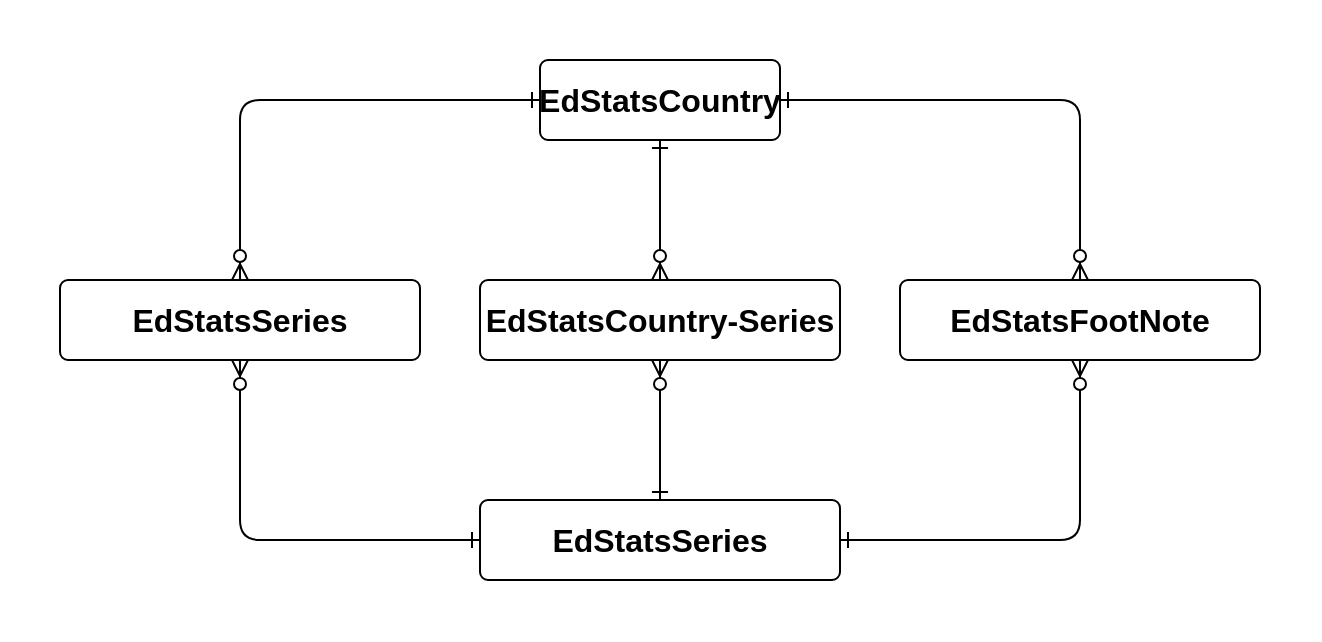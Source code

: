 <mxfile version="14.5.10" type="device"><diagram id="R2lEEEUBdFMjLlhIrx00" name="Page-1"><mxGraphModel dx="1422" dy="794" grid="1" gridSize="10" guides="1" tooltips="1" connect="1" arrows="1" fold="1" page="1" pageScale="1" pageWidth="850" pageHeight="1100" math="0" shadow="0" extFonts="Permanent Marker^https://fonts.googleapis.com/css?family=Permanent+Marker"><root><mxCell id="0"/><mxCell id="1" parent="0"/><mxCell id="Y2FGiJBvkUtvbV-sZPS4-1" value="" style="rounded=0;whiteSpace=wrap;html=1;strokeColor=none;" vertex="1" parent="1"><mxGeometry x="60" y="80" width="660" height="320" as="geometry"/></mxCell><mxCell id="3jZWhTN_z5iPmGa9BHs_-29" style="edgeStyle=orthogonalEdgeStyle;rounded=1;orthogonalLoop=1;jettySize=auto;html=1;entryX=0.5;entryY=0;entryDx=0;entryDy=0;startArrow=ERone;startFill=0;endArrow=ERzeroToMany;endFill=1;" parent="1" source="3jZWhTN_z5iPmGa9BHs_-18" target="3jZWhTN_z5iPmGa9BHs_-26" edge="1"><mxGeometry relative="1" as="geometry"/></mxCell><mxCell id="3jZWhTN_z5iPmGa9BHs_-31" style="edgeStyle=orthogonalEdgeStyle;rounded=1;orthogonalLoop=1;jettySize=auto;html=1;exitX=0;exitY=0.5;exitDx=0;exitDy=0;entryX=0.5;entryY=0;entryDx=0;entryDy=0;startArrow=ERone;startFill=0;endArrow=ERzeroToMany;endFill=1;" parent="1" source="3jZWhTN_z5iPmGa9BHs_-18" target="3jZWhTN_z5iPmGa9BHs_-25" edge="1"><mxGeometry relative="1" as="geometry"/></mxCell><mxCell id="3jZWhTN_z5iPmGa9BHs_-18" value="&lt;b&gt;&lt;span lang=&quot;FR&quot; style=&quot;font-size: 12.0pt ; line-height: 107% ; font-family: &amp;#34;calibri&amp;#34; , sans-serif&quot;&gt;EdStatsCountry&lt;br&gt;&lt;/span&gt;&lt;/b&gt;" style="rounded=1;arcSize=10;whiteSpace=wrap;html=1;align=center;" parent="1" vertex="1"><mxGeometry x="330" y="110" width="120" height="40" as="geometry"/></mxCell><mxCell id="3jZWhTN_z5iPmGa9BHs_-19" value="&lt;b&gt;&lt;span lang=&quot;FR&quot; style=&quot;font-size: 12.0pt ; line-height: 107% ; font-family: &amp;#34;calibri&amp;#34; , sans-serif&quot;&gt;EdStatsCountry-Series&lt;/span&gt;&lt;/b&gt;" style="rounded=1;arcSize=10;whiteSpace=wrap;html=1;align=center;" parent="1" vertex="1"><mxGeometry x="300" y="220" width="180" height="40" as="geometry"/></mxCell><mxCell id="3jZWhTN_z5iPmGa9BHs_-23" style="edgeStyle=orthogonalEdgeStyle;rounded=1;orthogonalLoop=1;jettySize=auto;html=1;exitX=0.5;exitY=0;exitDx=0;exitDy=0;entryX=0.5;entryY=1;entryDx=0;entryDy=0;startArrow=ERone;startFill=0;endArrow=ERzeroToMany;endFill=1;" parent="1" source="3jZWhTN_z5iPmGa9BHs_-20" target="3jZWhTN_z5iPmGa9BHs_-19" edge="1"><mxGeometry relative="1" as="geometry"/></mxCell><mxCell id="3jZWhTN_z5iPmGa9BHs_-28" style="edgeStyle=orthogonalEdgeStyle;rounded=1;orthogonalLoop=1;jettySize=auto;html=1;exitX=1;exitY=0.5;exitDx=0;exitDy=0;entryX=0.5;entryY=1;entryDx=0;entryDy=0;startArrow=ERone;startFill=0;endArrow=ERzeroToMany;endFill=1;" parent="1" source="3jZWhTN_z5iPmGa9BHs_-20" target="3jZWhTN_z5iPmGa9BHs_-26" edge="1"><mxGeometry relative="1" as="geometry"/></mxCell><mxCell id="3jZWhTN_z5iPmGa9BHs_-32" style="edgeStyle=orthogonalEdgeStyle;rounded=1;orthogonalLoop=1;jettySize=auto;html=1;exitX=0;exitY=0.5;exitDx=0;exitDy=0;startArrow=ERone;startFill=0;endArrow=ERzeroToMany;endFill=1;" parent="1" source="3jZWhTN_z5iPmGa9BHs_-20" target="3jZWhTN_z5iPmGa9BHs_-25" edge="1"><mxGeometry relative="1" as="geometry"/></mxCell><mxCell id="3jZWhTN_z5iPmGa9BHs_-20" value="&lt;b&gt;&lt;span lang=&quot;FR&quot; style=&quot;font-size: 12.0pt ; line-height: 107% ; font-family: &amp;#34;calibri&amp;#34; , sans-serif&quot;&gt;EdStatsSeries&lt;/span&gt;&lt;/b&gt;" style="rounded=1;arcSize=10;whiteSpace=wrap;html=1;align=center;" parent="1" vertex="1"><mxGeometry x="300" y="330" width="180" height="40" as="geometry"/></mxCell><mxCell id="3jZWhTN_z5iPmGa9BHs_-21" value="" style="endArrow=ERzeroToMany;html=1;endFill=1;startArrow=ERone;startFill=0;edgeStyle=orthogonalEdgeStyle;exitX=0.5;exitY=1;exitDx=0;exitDy=0;" parent="1" source="3jZWhTN_z5iPmGa9BHs_-18" target="3jZWhTN_z5iPmGa9BHs_-19" edge="1"><mxGeometry width="50" height="50" relative="1" as="geometry"><mxPoint x="390" y="230" as="sourcePoint"/><mxPoint x="390" y="160" as="targetPoint"/></mxGeometry></mxCell><mxCell id="3jZWhTN_z5iPmGa9BHs_-25" value="&lt;b&gt;&lt;span lang=&quot;FR&quot; style=&quot;font-size: 12.0pt ; line-height: 107% ; font-family: &amp;#34;calibri&amp;#34; , sans-serif&quot;&gt;EdStatsSeries&lt;/span&gt;&lt;/b&gt;" style="rounded=1;arcSize=10;whiteSpace=wrap;html=1;align=center;" parent="1" vertex="1"><mxGeometry x="90" y="220" width="180" height="40" as="geometry"/></mxCell><mxCell id="3jZWhTN_z5iPmGa9BHs_-26" value="&lt;b&gt;&lt;span lang=&quot;FR&quot; style=&quot;font-size: 12.0pt ; line-height: 107% ; font-family: &amp;#34;calibri&amp;#34; , sans-serif&quot;&gt;EdStatsFootNote&lt;/span&gt;&lt;/b&gt;" style="rounded=1;arcSize=10;whiteSpace=wrap;html=1;align=center;" parent="1" vertex="1"><mxGeometry x="510" y="220" width="180" height="40" as="geometry"/></mxCell></root></mxGraphModel></diagram></mxfile>